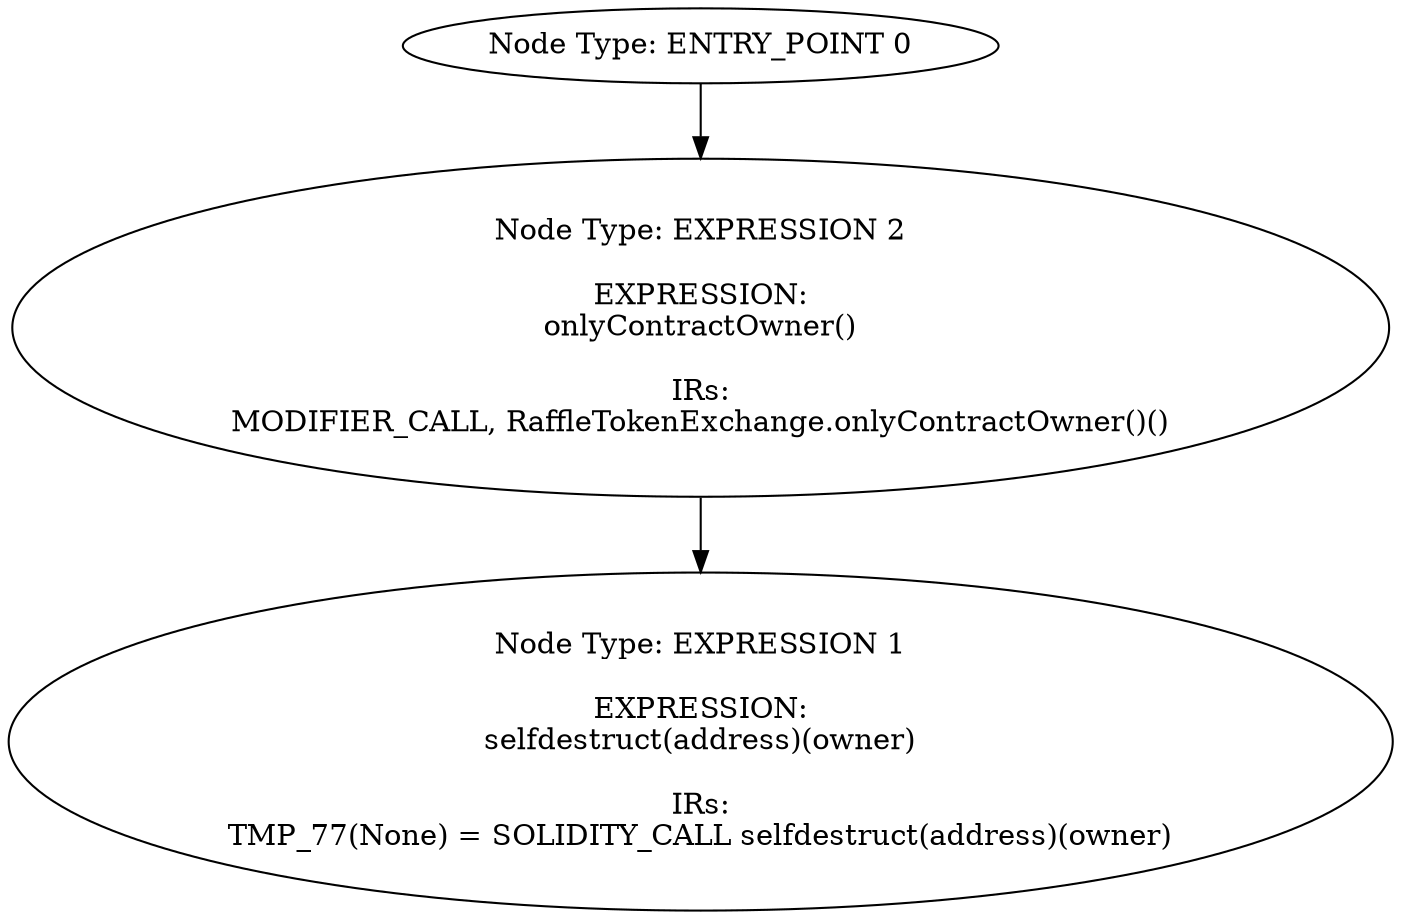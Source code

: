 digraph{
0[label="Node Type: ENTRY_POINT 0
"];
0->2;
1[label="Node Type: EXPRESSION 1

EXPRESSION:
selfdestruct(address)(owner)

IRs:
TMP_77(None) = SOLIDITY_CALL selfdestruct(address)(owner)"];
2[label="Node Type: EXPRESSION 2

EXPRESSION:
onlyContractOwner()

IRs:
MODIFIER_CALL, RaffleTokenExchange.onlyContractOwner()()"];
2->1;
}

